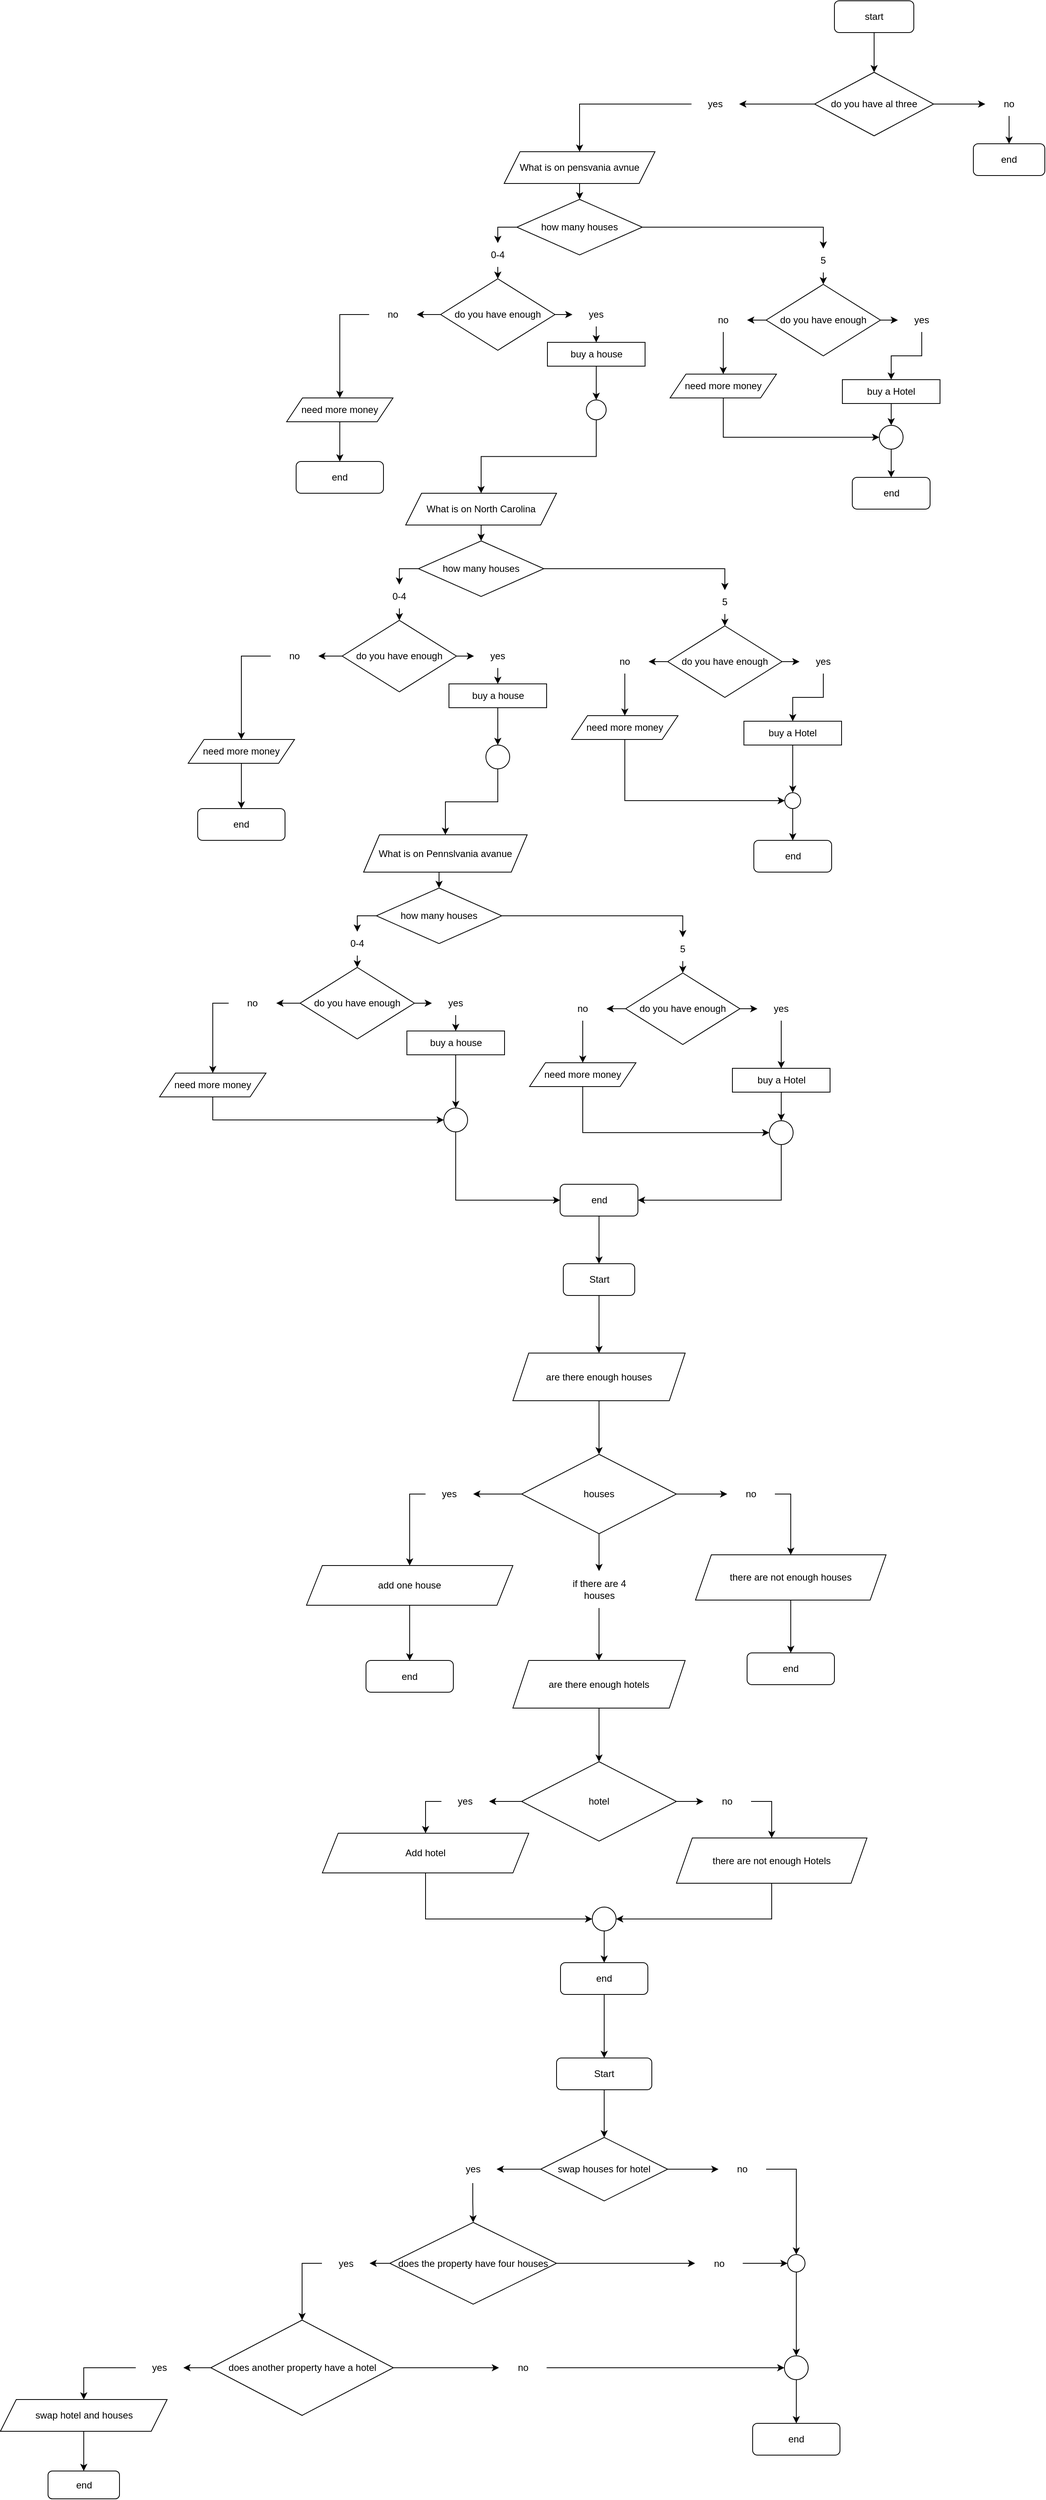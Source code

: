<mxfile version="24.7.17">
  <diagram id="C5RBs43oDa-KdzZeNtuy" name="Page-1">
    <mxGraphModel dx="2341" dy="962" grid="1" gridSize="10" guides="1" tooltips="1" connect="1" arrows="1" fold="1" page="1" pageScale="1" pageWidth="827" pageHeight="1169" math="0" shadow="0">
      <root>
        <mxCell id="WIyWlLk6GJQsqaUBKTNV-0" />
        <mxCell id="WIyWlLk6GJQsqaUBKTNV-1" parent="WIyWlLk6GJQsqaUBKTNV-0" />
        <mxCell id="RNhdISHwnn3UCRdFVX2s-58" style="edgeStyle=orthogonalEdgeStyle;rounded=0;orthogonalLoop=1;jettySize=auto;html=1;exitX=0.5;exitY=1;exitDx=0;exitDy=0;entryX=0.5;entryY=0;entryDx=0;entryDy=0;" parent="WIyWlLk6GJQsqaUBKTNV-1" source="RNhdISHwnn3UCRdFVX2s-36" target="RNhdISHwnn3UCRdFVX2s-54" edge="1">
          <mxGeometry relative="1" as="geometry">
            <mxPoint x="289.0" y="150" as="sourcePoint" />
          </mxGeometry>
        </mxCell>
        <mxCell id="RNhdISHwnn3UCRdFVX2s-36" value="What is on pensvania avnue" style="shape=parallelogram;perimeter=parallelogramPerimeter;whiteSpace=wrap;html=1;fixedSize=1;" parent="WIyWlLk6GJQsqaUBKTNV-1" vertex="1">
          <mxGeometry x="-86" y="210" width="190" height="40" as="geometry" />
        </mxCell>
        <mxCell id="RNhdISHwnn3UCRdFVX2s-62" style="edgeStyle=orthogonalEdgeStyle;rounded=0;orthogonalLoop=1;jettySize=auto;html=1;exitX=0.5;exitY=1;exitDx=0;exitDy=0;entryX=0.5;entryY=0;entryDx=0;entryDy=0;" parent="WIyWlLk6GJQsqaUBKTNV-1" source="RNhdISHwnn3UCRdFVX2s-68" target="RNhdISHwnn3UCRdFVX2s-61" edge="1">
          <mxGeometry relative="1" as="geometry" />
        </mxCell>
        <mxCell id="RNhdISHwnn3UCRdFVX2s-96" style="edgeStyle=orthogonalEdgeStyle;rounded=0;orthogonalLoop=1;jettySize=auto;html=1;exitX=1;exitY=0.5;exitDx=0;exitDy=0;entryX=0.5;entryY=0;entryDx=0;entryDy=0;" parent="WIyWlLk6GJQsqaUBKTNV-1" source="RNhdISHwnn3UCRdFVX2s-54" target="RNhdISHwnn3UCRdFVX2s-87" edge="1">
          <mxGeometry relative="1" as="geometry" />
        </mxCell>
        <mxCell id="RNhdISHwnn3UCRdFVX2s-54" value="how many houses" style="rhombus;whiteSpace=wrap;html=1;" parent="WIyWlLk6GJQsqaUBKTNV-1" vertex="1">
          <mxGeometry x="-70" y="270" width="158" height="70" as="geometry" />
        </mxCell>
        <mxCell id="RNhdISHwnn3UCRdFVX2s-71" style="edgeStyle=orthogonalEdgeStyle;rounded=0;orthogonalLoop=1;jettySize=auto;html=1;exitX=0;exitY=0.5;exitDx=0;exitDy=0;" parent="WIyWlLk6GJQsqaUBKTNV-1" source="RNhdISHwnn3UCRdFVX2s-75" target="RNhdISHwnn3UCRdFVX2s-70" edge="1">
          <mxGeometry relative="1" as="geometry" />
        </mxCell>
        <mxCell id="RNhdISHwnn3UCRdFVX2s-73" style="edgeStyle=orthogonalEdgeStyle;rounded=0;orthogonalLoop=1;jettySize=auto;html=1;exitX=0.5;exitY=1;exitDx=0;exitDy=0;entryX=0.5;entryY=0;entryDx=0;entryDy=0;" parent="WIyWlLk6GJQsqaUBKTNV-1" source="RNhdISHwnn3UCRdFVX2s-77" target="RNhdISHwnn3UCRdFVX2s-72" edge="1">
          <mxGeometry relative="1" as="geometry" />
        </mxCell>
        <mxCell id="RNhdISHwnn3UCRdFVX2s-61" value="do you have enough" style="rhombus;whiteSpace=wrap;html=1;" parent="WIyWlLk6GJQsqaUBKTNV-1" vertex="1">
          <mxGeometry x="-166" y="370" width="144" height="90" as="geometry" />
        </mxCell>
        <mxCell id="RNhdISHwnn3UCRdFVX2s-67" value="" style="edgeStyle=orthogonalEdgeStyle;rounded=0;orthogonalLoop=1;jettySize=auto;html=1;exitX=0;exitY=0.5;exitDx=0;exitDy=0;entryX=0.5;entryY=0;entryDx=0;entryDy=0;" parent="WIyWlLk6GJQsqaUBKTNV-1" source="RNhdISHwnn3UCRdFVX2s-54" target="RNhdISHwnn3UCRdFVX2s-68" edge="1">
          <mxGeometry relative="1" as="geometry">
            <mxPoint x="-34" y="335" as="sourcePoint" />
            <mxPoint x="-100" y="380" as="targetPoint" />
          </mxGeometry>
        </mxCell>
        <mxCell id="RNhdISHwnn3UCRdFVX2s-68" value="0-4" style="text;html=1;align=center;verticalAlign=middle;whiteSpace=wrap;rounded=0;" parent="WIyWlLk6GJQsqaUBKTNV-1" vertex="1">
          <mxGeometry x="-124" y="325" width="60" height="30" as="geometry" />
        </mxCell>
        <mxCell id="YCMqavIROJd8dGY0hccz-27" style="edgeStyle=orthogonalEdgeStyle;rounded=0;orthogonalLoop=1;jettySize=auto;html=1;exitX=0.5;exitY=1;exitDx=0;exitDy=0;" edge="1" parent="WIyWlLk6GJQsqaUBKTNV-1" source="RNhdISHwnn3UCRdFVX2s-70" target="YCMqavIROJd8dGY0hccz-26">
          <mxGeometry relative="1" as="geometry" />
        </mxCell>
        <mxCell id="RNhdISHwnn3UCRdFVX2s-70" value="need more money" style="shape=parallelogram;perimeter=parallelogramPerimeter;whiteSpace=wrap;html=1;fixedSize=1;" parent="WIyWlLk6GJQsqaUBKTNV-1" vertex="1">
          <mxGeometry x="-360" y="520" width="134" height="30" as="geometry" />
        </mxCell>
        <mxCell id="RNhdISHwnn3UCRdFVX2s-79" style="edgeStyle=orthogonalEdgeStyle;rounded=0;orthogonalLoop=1;jettySize=auto;html=1;exitX=0.5;exitY=1;exitDx=0;exitDy=0;entryX=0.5;entryY=0;entryDx=0;entryDy=0;" parent="WIyWlLk6GJQsqaUBKTNV-1" source="RNhdISHwnn3UCRdFVX2s-72" target="ctVy7X9F58YRvx6ZtBul-43" edge="1">
          <mxGeometry relative="1" as="geometry">
            <mxPoint x="30.0" y="520.0" as="targetPoint" />
          </mxGeometry>
        </mxCell>
        <mxCell id="RNhdISHwnn3UCRdFVX2s-72" value="buy a house" style="rounded=0;whiteSpace=wrap;html=1;" parent="WIyWlLk6GJQsqaUBKTNV-1" vertex="1">
          <mxGeometry x="-31.5" y="450" width="123" height="30" as="geometry" />
        </mxCell>
        <mxCell id="RNhdISHwnn3UCRdFVX2s-74" value="" style="edgeStyle=orthogonalEdgeStyle;rounded=0;orthogonalLoop=1;jettySize=auto;html=1;exitX=0;exitY=0.5;exitDx=0;exitDy=0;" parent="WIyWlLk6GJQsqaUBKTNV-1" source="RNhdISHwnn3UCRdFVX2s-61" target="RNhdISHwnn3UCRdFVX2s-75" edge="1">
          <mxGeometry relative="1" as="geometry">
            <mxPoint x="-166" y="415" as="sourcePoint" />
            <mxPoint x="-233" y="450" as="targetPoint" />
          </mxGeometry>
        </mxCell>
        <mxCell id="RNhdISHwnn3UCRdFVX2s-75" value="no" style="text;html=1;align=center;verticalAlign=middle;whiteSpace=wrap;rounded=0;" parent="WIyWlLk6GJQsqaUBKTNV-1" vertex="1">
          <mxGeometry x="-256" y="400" width="60" height="30" as="geometry" />
        </mxCell>
        <mxCell id="RNhdISHwnn3UCRdFVX2s-76" value="" style="edgeStyle=orthogonalEdgeStyle;rounded=0;orthogonalLoop=1;jettySize=auto;html=1;exitX=1;exitY=0.5;exitDx=0;exitDy=0;entryX=0;entryY=0.5;entryDx=0;entryDy=0;" parent="WIyWlLk6GJQsqaUBKTNV-1" source="RNhdISHwnn3UCRdFVX2s-61" target="RNhdISHwnn3UCRdFVX2s-77" edge="1">
          <mxGeometry relative="1" as="geometry">
            <mxPoint x="-22" y="415" as="sourcePoint" />
            <mxPoint x="61" y="445" as="targetPoint" />
          </mxGeometry>
        </mxCell>
        <mxCell id="RNhdISHwnn3UCRdFVX2s-77" value="yes" style="text;html=1;align=center;verticalAlign=middle;whiteSpace=wrap;rounded=0;" parent="WIyWlLk6GJQsqaUBKTNV-1" vertex="1">
          <mxGeometry y="400" width="60" height="30" as="geometry" />
        </mxCell>
        <mxCell id="RNhdISHwnn3UCRdFVX2s-154" style="edgeStyle=orthogonalEdgeStyle;rounded=0;orthogonalLoop=1;jettySize=auto;html=1;exitX=0.5;exitY=1;exitDx=0;exitDy=0;entryX=0.5;entryY=0;entryDx=0;entryDy=0;" parent="WIyWlLk6GJQsqaUBKTNV-1" source="ctVy7X9F58YRvx6ZtBul-43" target="RNhdISHwnn3UCRdFVX2s-124" edge="1">
          <mxGeometry relative="1" as="geometry">
            <mxPoint x="30.0" y="560.0" as="sourcePoint" />
          </mxGeometry>
        </mxCell>
        <mxCell id="RNhdISHwnn3UCRdFVX2s-83" style="edgeStyle=orthogonalEdgeStyle;rounded=0;orthogonalLoop=1;jettySize=auto;html=1;exitX=0.5;exitY=1;exitDx=0;exitDy=0;entryX=0.5;entryY=0;entryDx=0;entryDy=0;" parent="WIyWlLk6GJQsqaUBKTNV-1" source="RNhdISHwnn3UCRdFVX2s-87" target="RNhdISHwnn3UCRdFVX2s-86" edge="1">
          <mxGeometry relative="1" as="geometry" />
        </mxCell>
        <mxCell id="RNhdISHwnn3UCRdFVX2s-85" style="edgeStyle=orthogonalEdgeStyle;rounded=0;orthogonalLoop=1;jettySize=auto;html=1;exitX=0.5;exitY=1;exitDx=0;exitDy=0;entryX=0.5;entryY=0;entryDx=0;entryDy=0;" parent="WIyWlLk6GJQsqaUBKTNV-1" source="RNhdISHwnn3UCRdFVX2s-94" target="RNhdISHwnn3UCRdFVX2s-90" edge="1">
          <mxGeometry relative="1" as="geometry" />
        </mxCell>
        <mxCell id="RNhdISHwnn3UCRdFVX2s-86" value="do you have enough" style="rhombus;whiteSpace=wrap;html=1;" parent="WIyWlLk6GJQsqaUBKTNV-1" vertex="1">
          <mxGeometry x="244" y="377" width="144" height="90" as="geometry" />
        </mxCell>
        <mxCell id="RNhdISHwnn3UCRdFVX2s-87" value="5" style="text;html=1;align=center;verticalAlign=middle;whiteSpace=wrap;rounded=0;" parent="WIyWlLk6GJQsqaUBKTNV-1" vertex="1">
          <mxGeometry x="286" y="332" width="60" height="30" as="geometry" />
        </mxCell>
        <mxCell id="YCMqavIROJd8dGY0hccz-25" style="edgeStyle=orthogonalEdgeStyle;rounded=0;orthogonalLoop=1;jettySize=auto;html=1;exitX=0.5;exitY=1;exitDx=0;exitDy=0;entryX=0;entryY=0.5;entryDx=0;entryDy=0;" edge="1" parent="WIyWlLk6GJQsqaUBKTNV-1" source="RNhdISHwnn3UCRdFVX2s-88" target="YCMqavIROJd8dGY0hccz-23">
          <mxGeometry relative="1" as="geometry" />
        </mxCell>
        <mxCell id="RNhdISHwnn3UCRdFVX2s-88" value="need more money" style="shape=parallelogram;perimeter=parallelogramPerimeter;whiteSpace=wrap;html=1;fixedSize=1;" parent="WIyWlLk6GJQsqaUBKTNV-1" vertex="1">
          <mxGeometry x="123" y="490" width="134" height="30" as="geometry" />
        </mxCell>
        <mxCell id="RNhdISHwnn3UCRdFVX2s-89" style="edgeStyle=orthogonalEdgeStyle;rounded=0;orthogonalLoop=1;jettySize=auto;html=1;exitX=0.5;exitY=1;exitDx=0;exitDy=0;" parent="WIyWlLk6GJQsqaUBKTNV-1" source="YCMqavIROJd8dGY0hccz-23" target="RNhdISHwnn3UCRdFVX2s-95" edge="1">
          <mxGeometry relative="1" as="geometry" />
        </mxCell>
        <mxCell id="RNhdISHwnn3UCRdFVX2s-90" value="buy a Hotel" style="rounded=0;whiteSpace=wrap;html=1;" parent="WIyWlLk6GJQsqaUBKTNV-1" vertex="1">
          <mxGeometry x="340" y="497" width="123" height="30" as="geometry" />
        </mxCell>
        <mxCell id="RNhdISHwnn3UCRdFVX2s-91" value="" style="edgeStyle=orthogonalEdgeStyle;rounded=0;orthogonalLoop=1;jettySize=auto;html=1;exitX=0;exitY=0.5;exitDx=0;exitDy=0;" parent="WIyWlLk6GJQsqaUBKTNV-1" source="RNhdISHwnn3UCRdFVX2s-86" target="RNhdISHwnn3UCRdFVX2s-92" edge="1">
          <mxGeometry relative="1" as="geometry">
            <mxPoint x="244" y="422" as="sourcePoint" />
            <mxPoint x="177" y="457" as="targetPoint" />
          </mxGeometry>
        </mxCell>
        <mxCell id="RNhdISHwnn3UCRdFVX2s-108" style="edgeStyle=orthogonalEdgeStyle;rounded=0;orthogonalLoop=1;jettySize=auto;html=1;exitX=0.5;exitY=1;exitDx=0;exitDy=0;entryX=0.5;entryY=0;entryDx=0;entryDy=0;" parent="WIyWlLk6GJQsqaUBKTNV-1" source="RNhdISHwnn3UCRdFVX2s-92" target="RNhdISHwnn3UCRdFVX2s-88" edge="1">
          <mxGeometry relative="1" as="geometry" />
        </mxCell>
        <mxCell id="RNhdISHwnn3UCRdFVX2s-92" value="no" style="text;html=1;align=center;verticalAlign=middle;whiteSpace=wrap;rounded=0;" parent="WIyWlLk6GJQsqaUBKTNV-1" vertex="1">
          <mxGeometry x="160" y="407" width="60" height="30" as="geometry" />
        </mxCell>
        <mxCell id="RNhdISHwnn3UCRdFVX2s-93" value="" style="edgeStyle=orthogonalEdgeStyle;rounded=0;orthogonalLoop=1;jettySize=auto;html=1;exitX=1;exitY=0.5;exitDx=0;exitDy=0;entryX=0;entryY=0.5;entryDx=0;entryDy=0;" parent="WIyWlLk6GJQsqaUBKTNV-1" source="RNhdISHwnn3UCRdFVX2s-86" target="RNhdISHwnn3UCRdFVX2s-94" edge="1">
          <mxGeometry relative="1" as="geometry">
            <mxPoint x="388" y="422" as="sourcePoint" />
            <mxPoint x="471" y="452" as="targetPoint" />
          </mxGeometry>
        </mxCell>
        <mxCell id="RNhdISHwnn3UCRdFVX2s-94" value="yes" style="text;html=1;align=center;verticalAlign=middle;whiteSpace=wrap;rounded=0;" parent="WIyWlLk6GJQsqaUBKTNV-1" vertex="1">
          <mxGeometry x="410" y="407" width="60" height="30" as="geometry" />
        </mxCell>
        <mxCell id="RNhdISHwnn3UCRdFVX2s-95" value="end" style="rounded=1;whiteSpace=wrap;html=1;" parent="WIyWlLk6GJQsqaUBKTNV-1" vertex="1">
          <mxGeometry x="352.5" y="620" width="98" height="40" as="geometry" />
        </mxCell>
        <mxCell id="RNhdISHwnn3UCRdFVX2s-104" style="edgeStyle=orthogonalEdgeStyle;rounded=0;orthogonalLoop=1;jettySize=auto;html=1;exitX=0.5;exitY=1;exitDx=0;exitDy=0;entryX=0.5;entryY=0;entryDx=0;entryDy=0;" parent="WIyWlLk6GJQsqaUBKTNV-1" source="RNhdISHwnn3UCRdFVX2s-97" target="RNhdISHwnn3UCRdFVX2s-98" edge="1">
          <mxGeometry relative="1" as="geometry" />
        </mxCell>
        <mxCell id="RNhdISHwnn3UCRdFVX2s-97" value="start" style="rounded=1;whiteSpace=wrap;html=1;" parent="WIyWlLk6GJQsqaUBKTNV-1" vertex="1">
          <mxGeometry x="330" y="20" width="100" height="40" as="geometry" />
        </mxCell>
        <mxCell id="RNhdISHwnn3UCRdFVX2s-100" style="edgeStyle=orthogonalEdgeStyle;rounded=0;orthogonalLoop=1;jettySize=auto;html=1;exitX=0.5;exitY=1;exitDx=0;exitDy=0;entryX=0.5;entryY=0;entryDx=0;entryDy=0;" parent="WIyWlLk6GJQsqaUBKTNV-1" source="RNhdISHwnn3UCRdFVX2s-101" target="RNhdISHwnn3UCRdFVX2s-99" edge="1">
          <mxGeometry relative="1" as="geometry" />
        </mxCell>
        <mxCell id="RNhdISHwnn3UCRdFVX2s-105" style="edgeStyle=orthogonalEdgeStyle;rounded=0;orthogonalLoop=1;jettySize=auto;html=1;exitX=0;exitY=0.5;exitDx=0;exitDy=0;entryX=0.5;entryY=0;entryDx=0;entryDy=0;" parent="WIyWlLk6GJQsqaUBKTNV-1" source="RNhdISHwnn3UCRdFVX2s-107" target="RNhdISHwnn3UCRdFVX2s-36" edge="1">
          <mxGeometry relative="1" as="geometry" />
        </mxCell>
        <mxCell id="RNhdISHwnn3UCRdFVX2s-98" value="do you have al three" style="rhombus;whiteSpace=wrap;html=1;" parent="WIyWlLk6GJQsqaUBKTNV-1" vertex="1">
          <mxGeometry x="305" y="110" width="150" height="80" as="geometry" />
        </mxCell>
        <mxCell id="RNhdISHwnn3UCRdFVX2s-99" value="end" style="rounded=1;whiteSpace=wrap;html=1;" parent="WIyWlLk6GJQsqaUBKTNV-1" vertex="1">
          <mxGeometry x="505" y="200" width="90" height="40" as="geometry" />
        </mxCell>
        <mxCell id="RNhdISHwnn3UCRdFVX2s-102" value="" style="edgeStyle=orthogonalEdgeStyle;rounded=0;orthogonalLoop=1;jettySize=auto;html=1;exitX=1;exitY=0.5;exitDx=0;exitDy=0;entryX=0;entryY=0.5;entryDx=0;entryDy=0;" parent="WIyWlLk6GJQsqaUBKTNV-1" source="RNhdISHwnn3UCRdFVX2s-98" target="RNhdISHwnn3UCRdFVX2s-101" edge="1">
          <mxGeometry relative="1" as="geometry">
            <mxPoint x="490" y="160" as="sourcePoint" />
            <mxPoint x="565" y="200" as="targetPoint" />
          </mxGeometry>
        </mxCell>
        <mxCell id="RNhdISHwnn3UCRdFVX2s-101" value="no" style="text;html=1;align=center;verticalAlign=middle;whiteSpace=wrap;rounded=0;" parent="WIyWlLk6GJQsqaUBKTNV-1" vertex="1">
          <mxGeometry x="520" y="135" width="60" height="30" as="geometry" />
        </mxCell>
        <mxCell id="RNhdISHwnn3UCRdFVX2s-106" value="" style="edgeStyle=orthogonalEdgeStyle;rounded=0;orthogonalLoop=1;jettySize=auto;html=1;exitX=0;exitY=0.5;exitDx=0;exitDy=0;entryX=1;entryY=0.5;entryDx=0;entryDy=0;" parent="WIyWlLk6GJQsqaUBKTNV-1" source="RNhdISHwnn3UCRdFVX2s-98" target="RNhdISHwnn3UCRdFVX2s-107" edge="1">
          <mxGeometry relative="1" as="geometry">
            <mxPoint x="305" y="150" as="sourcePoint" />
            <mxPoint x="9" y="210" as="targetPoint" />
          </mxGeometry>
        </mxCell>
        <mxCell id="RNhdISHwnn3UCRdFVX2s-107" value="yes" style="text;html=1;align=center;verticalAlign=middle;whiteSpace=wrap;rounded=0;" parent="WIyWlLk6GJQsqaUBKTNV-1" vertex="1">
          <mxGeometry x="150" y="135" width="60" height="30" as="geometry" />
        </mxCell>
        <mxCell id="RNhdISHwnn3UCRdFVX2s-123" style="edgeStyle=orthogonalEdgeStyle;rounded=0;orthogonalLoop=1;jettySize=auto;html=1;exitX=0.5;exitY=1;exitDx=0;exitDy=0;entryX=0.5;entryY=0;entryDx=0;entryDy=0;" parent="WIyWlLk6GJQsqaUBKTNV-1" source="RNhdISHwnn3UCRdFVX2s-124" target="RNhdISHwnn3UCRdFVX2s-127" edge="1">
          <mxGeometry relative="1" as="geometry">
            <mxPoint x="165.0" y="580" as="sourcePoint" />
          </mxGeometry>
        </mxCell>
        <mxCell id="RNhdISHwnn3UCRdFVX2s-124" value="What is on North Carolina" style="shape=parallelogram;perimeter=parallelogramPerimeter;whiteSpace=wrap;html=1;fixedSize=1;" parent="WIyWlLk6GJQsqaUBKTNV-1" vertex="1">
          <mxGeometry x="-210" y="640" width="190" height="40" as="geometry" />
        </mxCell>
        <mxCell id="RNhdISHwnn3UCRdFVX2s-125" style="edgeStyle=orthogonalEdgeStyle;rounded=0;orthogonalLoop=1;jettySize=auto;html=1;exitX=0.5;exitY=1;exitDx=0;exitDy=0;entryX=0.5;entryY=0;entryDx=0;entryDy=0;" parent="WIyWlLk6GJQsqaUBKTNV-1" source="RNhdISHwnn3UCRdFVX2s-132" target="RNhdISHwnn3UCRdFVX2s-130" edge="1">
          <mxGeometry relative="1" as="geometry" />
        </mxCell>
        <mxCell id="RNhdISHwnn3UCRdFVX2s-126" style="edgeStyle=orthogonalEdgeStyle;rounded=0;orthogonalLoop=1;jettySize=auto;html=1;exitX=1;exitY=0.5;exitDx=0;exitDy=0;entryX=0.5;entryY=0;entryDx=0;entryDy=0;" parent="WIyWlLk6GJQsqaUBKTNV-1" source="RNhdISHwnn3UCRdFVX2s-127" target="RNhdISHwnn3UCRdFVX2s-144" edge="1">
          <mxGeometry relative="1" as="geometry" />
        </mxCell>
        <mxCell id="RNhdISHwnn3UCRdFVX2s-127" value="how many houses" style="rhombus;whiteSpace=wrap;html=1;" parent="WIyWlLk6GJQsqaUBKTNV-1" vertex="1">
          <mxGeometry x="-194" y="700" width="158" height="70" as="geometry" />
        </mxCell>
        <mxCell id="RNhdISHwnn3UCRdFVX2s-128" style="edgeStyle=orthogonalEdgeStyle;rounded=0;orthogonalLoop=1;jettySize=auto;html=1;exitX=0;exitY=0.5;exitDx=0;exitDy=0;" parent="WIyWlLk6GJQsqaUBKTNV-1" source="RNhdISHwnn3UCRdFVX2s-137" target="RNhdISHwnn3UCRdFVX2s-133" edge="1">
          <mxGeometry relative="1" as="geometry" />
        </mxCell>
        <mxCell id="RNhdISHwnn3UCRdFVX2s-129" style="edgeStyle=orthogonalEdgeStyle;rounded=0;orthogonalLoop=1;jettySize=auto;html=1;exitX=0.5;exitY=1;exitDx=0;exitDy=0;entryX=0.5;entryY=0;entryDx=0;entryDy=0;" parent="WIyWlLk6GJQsqaUBKTNV-1" source="RNhdISHwnn3UCRdFVX2s-139" target="RNhdISHwnn3UCRdFVX2s-135" edge="1">
          <mxGeometry relative="1" as="geometry" />
        </mxCell>
        <mxCell id="RNhdISHwnn3UCRdFVX2s-130" value="do you have enough" style="rhombus;whiteSpace=wrap;html=1;" parent="WIyWlLk6GJQsqaUBKTNV-1" vertex="1">
          <mxGeometry x="-290" y="800" width="144" height="90" as="geometry" />
        </mxCell>
        <mxCell id="RNhdISHwnn3UCRdFVX2s-131" value="" style="edgeStyle=orthogonalEdgeStyle;rounded=0;orthogonalLoop=1;jettySize=auto;html=1;exitX=0;exitY=0.5;exitDx=0;exitDy=0;entryX=0.5;entryY=0;entryDx=0;entryDy=0;" parent="WIyWlLk6GJQsqaUBKTNV-1" source="RNhdISHwnn3UCRdFVX2s-127" target="RNhdISHwnn3UCRdFVX2s-132" edge="1">
          <mxGeometry relative="1" as="geometry">
            <mxPoint x="-158" y="765" as="sourcePoint" />
            <mxPoint x="-224" y="810" as="targetPoint" />
          </mxGeometry>
        </mxCell>
        <mxCell id="RNhdISHwnn3UCRdFVX2s-132" value="0-4" style="text;html=1;align=center;verticalAlign=middle;whiteSpace=wrap;rounded=0;" parent="WIyWlLk6GJQsqaUBKTNV-1" vertex="1">
          <mxGeometry x="-248" y="755" width="60" height="30" as="geometry" />
        </mxCell>
        <mxCell id="YCMqavIROJd8dGY0hccz-22" style="edgeStyle=orthogonalEdgeStyle;rounded=0;orthogonalLoop=1;jettySize=auto;html=1;exitX=0.5;exitY=1;exitDx=0;exitDy=0;entryX=0.5;entryY=0;entryDx=0;entryDy=0;" edge="1" parent="WIyWlLk6GJQsqaUBKTNV-1" source="RNhdISHwnn3UCRdFVX2s-133" target="YCMqavIROJd8dGY0hccz-21">
          <mxGeometry relative="1" as="geometry" />
        </mxCell>
        <mxCell id="RNhdISHwnn3UCRdFVX2s-133" value="need more money" style="shape=parallelogram;perimeter=parallelogramPerimeter;whiteSpace=wrap;html=1;fixedSize=1;" parent="WIyWlLk6GJQsqaUBKTNV-1" vertex="1">
          <mxGeometry x="-484" y="950" width="134" height="30" as="geometry" />
        </mxCell>
        <mxCell id="RNhdISHwnn3UCRdFVX2s-134" style="edgeStyle=orthogonalEdgeStyle;rounded=0;orthogonalLoop=1;jettySize=auto;html=1;exitX=0.5;exitY=1;exitDx=0;exitDy=0;entryX=0.5;entryY=0;entryDx=0;entryDy=0;" parent="WIyWlLk6GJQsqaUBKTNV-1" source="RNhdISHwnn3UCRdFVX2s-135" target="ctVy7X9F58YRvx6ZtBul-42" edge="1">
          <mxGeometry relative="1" as="geometry">
            <mxPoint x="-94" y="950" as="targetPoint" />
          </mxGeometry>
        </mxCell>
        <mxCell id="RNhdISHwnn3UCRdFVX2s-135" value="buy a house" style="rounded=0;whiteSpace=wrap;html=1;" parent="WIyWlLk6GJQsqaUBKTNV-1" vertex="1">
          <mxGeometry x="-155.5" y="880" width="123" height="30" as="geometry" />
        </mxCell>
        <mxCell id="RNhdISHwnn3UCRdFVX2s-136" value="" style="edgeStyle=orthogonalEdgeStyle;rounded=0;orthogonalLoop=1;jettySize=auto;html=1;exitX=0;exitY=0.5;exitDx=0;exitDy=0;" parent="WIyWlLk6GJQsqaUBKTNV-1" source="RNhdISHwnn3UCRdFVX2s-130" target="RNhdISHwnn3UCRdFVX2s-137" edge="1">
          <mxGeometry relative="1" as="geometry">
            <mxPoint x="-290" y="845" as="sourcePoint" />
            <mxPoint x="-357" y="880" as="targetPoint" />
          </mxGeometry>
        </mxCell>
        <mxCell id="RNhdISHwnn3UCRdFVX2s-137" value="no" style="text;html=1;align=center;verticalAlign=middle;whiteSpace=wrap;rounded=0;" parent="WIyWlLk6GJQsqaUBKTNV-1" vertex="1">
          <mxGeometry x="-380" y="830" width="60" height="30" as="geometry" />
        </mxCell>
        <mxCell id="RNhdISHwnn3UCRdFVX2s-138" value="" style="edgeStyle=orthogonalEdgeStyle;rounded=0;orthogonalLoop=1;jettySize=auto;html=1;exitX=1;exitY=0.5;exitDx=0;exitDy=0;entryX=0;entryY=0.5;entryDx=0;entryDy=0;" parent="WIyWlLk6GJQsqaUBKTNV-1" source="RNhdISHwnn3UCRdFVX2s-130" target="RNhdISHwnn3UCRdFVX2s-139" edge="1">
          <mxGeometry relative="1" as="geometry">
            <mxPoint x="-146" y="845" as="sourcePoint" />
            <mxPoint x="-63" y="875" as="targetPoint" />
          </mxGeometry>
        </mxCell>
        <mxCell id="RNhdISHwnn3UCRdFVX2s-139" value="yes" style="text;html=1;align=center;verticalAlign=middle;whiteSpace=wrap;rounded=0;" parent="WIyWlLk6GJQsqaUBKTNV-1" vertex="1">
          <mxGeometry x="-124" y="830" width="60" height="30" as="geometry" />
        </mxCell>
        <mxCell id="RNhdISHwnn3UCRdFVX2s-187" style="edgeStyle=orthogonalEdgeStyle;rounded=0;orthogonalLoop=1;jettySize=auto;html=1;exitX=0.5;exitY=1;exitDx=0;exitDy=0;entryX=0.5;entryY=0;entryDx=0;entryDy=0;" parent="WIyWlLk6GJQsqaUBKTNV-1" source="ctVy7X9F58YRvx6ZtBul-42" target="RNhdISHwnn3UCRdFVX2s-156" edge="1">
          <mxGeometry relative="1" as="geometry">
            <mxPoint x="-94" y="990" as="sourcePoint" />
          </mxGeometry>
        </mxCell>
        <mxCell id="RNhdISHwnn3UCRdFVX2s-141" style="edgeStyle=orthogonalEdgeStyle;rounded=0;orthogonalLoop=1;jettySize=auto;html=1;exitX=0.5;exitY=1;exitDx=0;exitDy=0;entryX=0.5;entryY=0;entryDx=0;entryDy=0;" parent="WIyWlLk6GJQsqaUBKTNV-1" source="RNhdISHwnn3UCRdFVX2s-144" target="RNhdISHwnn3UCRdFVX2s-143" edge="1">
          <mxGeometry relative="1" as="geometry" />
        </mxCell>
        <mxCell id="RNhdISHwnn3UCRdFVX2s-142" style="edgeStyle=orthogonalEdgeStyle;rounded=0;orthogonalLoop=1;jettySize=auto;html=1;exitX=0.5;exitY=1;exitDx=0;exitDy=0;entryX=0.5;entryY=0;entryDx=0;entryDy=0;" parent="WIyWlLk6GJQsqaUBKTNV-1" source="RNhdISHwnn3UCRdFVX2s-152" target="RNhdISHwnn3UCRdFVX2s-147" edge="1">
          <mxGeometry relative="1" as="geometry" />
        </mxCell>
        <mxCell id="RNhdISHwnn3UCRdFVX2s-143" value="do you have enough" style="rhombus;whiteSpace=wrap;html=1;" parent="WIyWlLk6GJQsqaUBKTNV-1" vertex="1">
          <mxGeometry x="120" y="807" width="144" height="90" as="geometry" />
        </mxCell>
        <mxCell id="RNhdISHwnn3UCRdFVX2s-144" value="5" style="text;html=1;align=center;verticalAlign=middle;whiteSpace=wrap;rounded=0;" parent="WIyWlLk6GJQsqaUBKTNV-1" vertex="1">
          <mxGeometry x="162" y="762" width="60" height="30" as="geometry" />
        </mxCell>
        <mxCell id="YCMqavIROJd8dGY0hccz-20" style="edgeStyle=orthogonalEdgeStyle;rounded=0;orthogonalLoop=1;jettySize=auto;html=1;exitX=0.5;exitY=1;exitDx=0;exitDy=0;entryX=0;entryY=0.5;entryDx=0;entryDy=0;" edge="1" parent="WIyWlLk6GJQsqaUBKTNV-1" source="RNhdISHwnn3UCRdFVX2s-145" target="YCMqavIROJd8dGY0hccz-18">
          <mxGeometry relative="1" as="geometry" />
        </mxCell>
        <mxCell id="RNhdISHwnn3UCRdFVX2s-145" value="need more money" style="shape=parallelogram;perimeter=parallelogramPerimeter;whiteSpace=wrap;html=1;fixedSize=1;" parent="WIyWlLk6GJQsqaUBKTNV-1" vertex="1">
          <mxGeometry x="-1" y="920" width="134" height="30" as="geometry" />
        </mxCell>
        <mxCell id="RNhdISHwnn3UCRdFVX2s-146" style="edgeStyle=orthogonalEdgeStyle;rounded=0;orthogonalLoop=1;jettySize=auto;html=1;exitX=0.5;exitY=1;exitDx=0;exitDy=0;" parent="WIyWlLk6GJQsqaUBKTNV-1" source="YCMqavIROJd8dGY0hccz-18" target="RNhdISHwnn3UCRdFVX2s-153" edge="1">
          <mxGeometry relative="1" as="geometry" />
        </mxCell>
        <mxCell id="RNhdISHwnn3UCRdFVX2s-147" value="buy a Hotel" style="rounded=0;whiteSpace=wrap;html=1;" parent="WIyWlLk6GJQsqaUBKTNV-1" vertex="1">
          <mxGeometry x="216" y="927" width="123" height="30" as="geometry" />
        </mxCell>
        <mxCell id="RNhdISHwnn3UCRdFVX2s-148" value="" style="edgeStyle=orthogonalEdgeStyle;rounded=0;orthogonalLoop=1;jettySize=auto;html=1;exitX=0;exitY=0.5;exitDx=0;exitDy=0;" parent="WIyWlLk6GJQsqaUBKTNV-1" source="RNhdISHwnn3UCRdFVX2s-143" target="RNhdISHwnn3UCRdFVX2s-150" edge="1">
          <mxGeometry relative="1" as="geometry">
            <mxPoint x="120" y="852" as="sourcePoint" />
            <mxPoint x="53" y="887" as="targetPoint" />
          </mxGeometry>
        </mxCell>
        <mxCell id="RNhdISHwnn3UCRdFVX2s-149" style="edgeStyle=orthogonalEdgeStyle;rounded=0;orthogonalLoop=1;jettySize=auto;html=1;exitX=0.5;exitY=1;exitDx=0;exitDy=0;entryX=0.5;entryY=0;entryDx=0;entryDy=0;" parent="WIyWlLk6GJQsqaUBKTNV-1" source="RNhdISHwnn3UCRdFVX2s-150" target="RNhdISHwnn3UCRdFVX2s-145" edge="1">
          <mxGeometry relative="1" as="geometry" />
        </mxCell>
        <mxCell id="RNhdISHwnn3UCRdFVX2s-150" value="no" style="text;html=1;align=center;verticalAlign=middle;whiteSpace=wrap;rounded=0;" parent="WIyWlLk6GJQsqaUBKTNV-1" vertex="1">
          <mxGeometry x="36" y="837" width="60" height="30" as="geometry" />
        </mxCell>
        <mxCell id="RNhdISHwnn3UCRdFVX2s-151" value="" style="edgeStyle=orthogonalEdgeStyle;rounded=0;orthogonalLoop=1;jettySize=auto;html=1;exitX=1;exitY=0.5;exitDx=0;exitDy=0;entryX=0;entryY=0.5;entryDx=0;entryDy=0;" parent="WIyWlLk6GJQsqaUBKTNV-1" source="RNhdISHwnn3UCRdFVX2s-143" target="RNhdISHwnn3UCRdFVX2s-152" edge="1">
          <mxGeometry relative="1" as="geometry">
            <mxPoint x="264" y="852" as="sourcePoint" />
            <mxPoint x="347" y="882" as="targetPoint" />
          </mxGeometry>
        </mxCell>
        <mxCell id="RNhdISHwnn3UCRdFVX2s-152" value="yes" style="text;html=1;align=center;verticalAlign=middle;whiteSpace=wrap;rounded=0;" parent="WIyWlLk6GJQsqaUBKTNV-1" vertex="1">
          <mxGeometry x="286" y="837" width="60" height="30" as="geometry" />
        </mxCell>
        <mxCell id="RNhdISHwnn3UCRdFVX2s-153" value="end" style="rounded=1;whiteSpace=wrap;html=1;" parent="WIyWlLk6GJQsqaUBKTNV-1" vertex="1">
          <mxGeometry x="228.5" y="1077" width="98" height="40" as="geometry" />
        </mxCell>
        <mxCell id="RNhdISHwnn3UCRdFVX2s-155" style="edgeStyle=orthogonalEdgeStyle;rounded=0;orthogonalLoop=1;jettySize=auto;html=1;exitX=0.5;exitY=1;exitDx=0;exitDy=0;entryX=0.5;entryY=0;entryDx=0;entryDy=0;" parent="WIyWlLk6GJQsqaUBKTNV-1" source="RNhdISHwnn3UCRdFVX2s-156" target="RNhdISHwnn3UCRdFVX2s-159" edge="1">
          <mxGeometry relative="1" as="geometry">
            <mxPoint x="112.0" y="1017" as="sourcePoint" />
          </mxGeometry>
        </mxCell>
        <mxCell id="RNhdISHwnn3UCRdFVX2s-156" value="What is on Pennslvania avanue" style="shape=parallelogram;perimeter=parallelogramPerimeter;whiteSpace=wrap;html=1;fixedSize=1;" parent="WIyWlLk6GJQsqaUBKTNV-1" vertex="1">
          <mxGeometry x="-263" y="1070" width="206" height="47" as="geometry" />
        </mxCell>
        <mxCell id="RNhdISHwnn3UCRdFVX2s-157" style="edgeStyle=orthogonalEdgeStyle;rounded=0;orthogonalLoop=1;jettySize=auto;html=1;exitX=0.5;exitY=1;exitDx=0;exitDy=0;entryX=0.5;entryY=0;entryDx=0;entryDy=0;" parent="WIyWlLk6GJQsqaUBKTNV-1" source="RNhdISHwnn3UCRdFVX2s-164" target="RNhdISHwnn3UCRdFVX2s-162" edge="1">
          <mxGeometry relative="1" as="geometry" />
        </mxCell>
        <mxCell id="RNhdISHwnn3UCRdFVX2s-158" style="edgeStyle=orthogonalEdgeStyle;rounded=0;orthogonalLoop=1;jettySize=auto;html=1;exitX=1;exitY=0.5;exitDx=0;exitDy=0;entryX=0.5;entryY=0;entryDx=0;entryDy=0;" parent="WIyWlLk6GJQsqaUBKTNV-1" source="RNhdISHwnn3UCRdFVX2s-159" target="RNhdISHwnn3UCRdFVX2s-176" edge="1">
          <mxGeometry relative="1" as="geometry" />
        </mxCell>
        <mxCell id="RNhdISHwnn3UCRdFVX2s-159" value="how many houses" style="rhombus;whiteSpace=wrap;html=1;" parent="WIyWlLk6GJQsqaUBKTNV-1" vertex="1">
          <mxGeometry x="-247" y="1137" width="158" height="70" as="geometry" />
        </mxCell>
        <mxCell id="RNhdISHwnn3UCRdFVX2s-160" style="edgeStyle=orthogonalEdgeStyle;rounded=0;orthogonalLoop=1;jettySize=auto;html=1;exitX=0;exitY=0.5;exitDx=0;exitDy=0;entryX=0.5;entryY=0;entryDx=0;entryDy=0;" parent="WIyWlLk6GJQsqaUBKTNV-1" source="RNhdISHwnn3UCRdFVX2s-169" target="RNhdISHwnn3UCRdFVX2s-165" edge="1">
          <mxGeometry relative="1" as="geometry">
            <mxPoint x="-470" y="1387" as="targetPoint" />
          </mxGeometry>
        </mxCell>
        <mxCell id="RNhdISHwnn3UCRdFVX2s-161" style="edgeStyle=orthogonalEdgeStyle;rounded=0;orthogonalLoop=1;jettySize=auto;html=1;exitX=0.5;exitY=1;exitDx=0;exitDy=0;entryX=0.5;entryY=0;entryDx=0;entryDy=0;" parent="WIyWlLk6GJQsqaUBKTNV-1" source="RNhdISHwnn3UCRdFVX2s-171" target="RNhdISHwnn3UCRdFVX2s-167" edge="1">
          <mxGeometry relative="1" as="geometry" />
        </mxCell>
        <mxCell id="RNhdISHwnn3UCRdFVX2s-162" value="do you have enough" style="rhombus;whiteSpace=wrap;html=1;" parent="WIyWlLk6GJQsqaUBKTNV-1" vertex="1">
          <mxGeometry x="-343" y="1237" width="144" height="90" as="geometry" />
        </mxCell>
        <mxCell id="RNhdISHwnn3UCRdFVX2s-163" value="" style="edgeStyle=orthogonalEdgeStyle;rounded=0;orthogonalLoop=1;jettySize=auto;html=1;exitX=0;exitY=0.5;exitDx=0;exitDy=0;entryX=0.5;entryY=0;entryDx=0;entryDy=0;" parent="WIyWlLk6GJQsqaUBKTNV-1" source="RNhdISHwnn3UCRdFVX2s-159" target="RNhdISHwnn3UCRdFVX2s-164" edge="1">
          <mxGeometry relative="1" as="geometry">
            <mxPoint x="-211" y="1202" as="sourcePoint" />
            <mxPoint x="-277" y="1247" as="targetPoint" />
          </mxGeometry>
        </mxCell>
        <mxCell id="RNhdISHwnn3UCRdFVX2s-164" value="0-4" style="text;html=1;align=center;verticalAlign=middle;whiteSpace=wrap;rounded=0;" parent="WIyWlLk6GJQsqaUBKTNV-1" vertex="1">
          <mxGeometry x="-301" y="1192" width="60" height="30" as="geometry" />
        </mxCell>
        <mxCell id="YCMqavIROJd8dGY0hccz-14" style="edgeStyle=orthogonalEdgeStyle;rounded=0;orthogonalLoop=1;jettySize=auto;html=1;exitX=0.5;exitY=1;exitDx=0;exitDy=0;entryX=0;entryY=0.5;entryDx=0;entryDy=0;" edge="1" parent="WIyWlLk6GJQsqaUBKTNV-1" source="RNhdISHwnn3UCRdFVX2s-165" target="YCMqavIROJd8dGY0hccz-12">
          <mxGeometry relative="1" as="geometry" />
        </mxCell>
        <mxCell id="RNhdISHwnn3UCRdFVX2s-165" value="need more money" style="shape=parallelogram;perimeter=parallelogramPerimeter;whiteSpace=wrap;html=1;fixedSize=1;" parent="WIyWlLk6GJQsqaUBKTNV-1" vertex="1">
          <mxGeometry x="-520" y="1370" width="134" height="30" as="geometry" />
        </mxCell>
        <mxCell id="RNhdISHwnn3UCRdFVX2s-166" style="edgeStyle=orthogonalEdgeStyle;rounded=0;orthogonalLoop=1;jettySize=auto;html=1;exitX=0.5;exitY=1;exitDx=0;exitDy=0;entryX=0;entryY=0.5;entryDx=0;entryDy=0;" parent="WIyWlLk6GJQsqaUBKTNV-1" source="YCMqavIROJd8dGY0hccz-12" target="RNhdISHwnn3UCRdFVX2s-172" edge="1">
          <mxGeometry relative="1" as="geometry" />
        </mxCell>
        <mxCell id="RNhdISHwnn3UCRdFVX2s-167" value="buy a house" style="rounded=0;whiteSpace=wrap;html=1;" parent="WIyWlLk6GJQsqaUBKTNV-1" vertex="1">
          <mxGeometry x="-208.5" y="1317" width="123" height="30" as="geometry" />
        </mxCell>
        <mxCell id="RNhdISHwnn3UCRdFVX2s-168" value="" style="edgeStyle=orthogonalEdgeStyle;rounded=0;orthogonalLoop=1;jettySize=auto;html=1;exitX=0;exitY=0.5;exitDx=0;exitDy=0;" parent="WIyWlLk6GJQsqaUBKTNV-1" source="RNhdISHwnn3UCRdFVX2s-162" target="RNhdISHwnn3UCRdFVX2s-169" edge="1">
          <mxGeometry relative="1" as="geometry">
            <mxPoint x="-343" y="1282" as="sourcePoint" />
            <mxPoint x="-410" y="1317" as="targetPoint" />
          </mxGeometry>
        </mxCell>
        <mxCell id="RNhdISHwnn3UCRdFVX2s-169" value="no" style="text;html=1;align=center;verticalAlign=middle;whiteSpace=wrap;rounded=0;" parent="WIyWlLk6GJQsqaUBKTNV-1" vertex="1">
          <mxGeometry x="-433" y="1267" width="60" height="30" as="geometry" />
        </mxCell>
        <mxCell id="RNhdISHwnn3UCRdFVX2s-170" value="" style="edgeStyle=orthogonalEdgeStyle;rounded=0;orthogonalLoop=1;jettySize=auto;html=1;exitX=1;exitY=0.5;exitDx=0;exitDy=0;entryX=0;entryY=0.5;entryDx=0;entryDy=0;" parent="WIyWlLk6GJQsqaUBKTNV-1" source="RNhdISHwnn3UCRdFVX2s-162" target="RNhdISHwnn3UCRdFVX2s-171" edge="1">
          <mxGeometry relative="1" as="geometry">
            <mxPoint x="-199" y="1282" as="sourcePoint" />
            <mxPoint x="-116" y="1312" as="targetPoint" />
          </mxGeometry>
        </mxCell>
        <mxCell id="RNhdISHwnn3UCRdFVX2s-171" value="yes" style="text;html=1;align=center;verticalAlign=middle;whiteSpace=wrap;rounded=0;" parent="WIyWlLk6GJQsqaUBKTNV-1" vertex="1">
          <mxGeometry x="-177" y="1267" width="60" height="30" as="geometry" />
        </mxCell>
        <mxCell id="YCMqavIROJd8dGY0hccz-28" style="edgeStyle=orthogonalEdgeStyle;rounded=0;orthogonalLoop=1;jettySize=auto;html=1;exitX=0.5;exitY=1;exitDx=0;exitDy=0;entryX=0.5;entryY=0;entryDx=0;entryDy=0;" edge="1" parent="WIyWlLk6GJQsqaUBKTNV-1" source="RNhdISHwnn3UCRdFVX2s-172" target="ctVy7X9F58YRvx6ZtBul-0">
          <mxGeometry relative="1" as="geometry" />
        </mxCell>
        <mxCell id="RNhdISHwnn3UCRdFVX2s-172" value="end" style="rounded=1;whiteSpace=wrap;html=1;" parent="WIyWlLk6GJQsqaUBKTNV-1" vertex="1">
          <mxGeometry x="-15.5" y="1510" width="98" height="40" as="geometry" />
        </mxCell>
        <mxCell id="RNhdISHwnn3UCRdFVX2s-173" style="edgeStyle=orthogonalEdgeStyle;rounded=0;orthogonalLoop=1;jettySize=auto;html=1;exitX=0.5;exitY=1;exitDx=0;exitDy=0;entryX=0.5;entryY=0;entryDx=0;entryDy=0;" parent="WIyWlLk6GJQsqaUBKTNV-1" source="RNhdISHwnn3UCRdFVX2s-176" target="RNhdISHwnn3UCRdFVX2s-175" edge="1">
          <mxGeometry relative="1" as="geometry" />
        </mxCell>
        <mxCell id="RNhdISHwnn3UCRdFVX2s-174" style="edgeStyle=orthogonalEdgeStyle;rounded=0;orthogonalLoop=1;jettySize=auto;html=1;exitX=0.5;exitY=1;exitDx=0;exitDy=0;entryX=0.5;entryY=0;entryDx=0;entryDy=0;" parent="WIyWlLk6GJQsqaUBKTNV-1" source="RNhdISHwnn3UCRdFVX2s-184" target="RNhdISHwnn3UCRdFVX2s-179" edge="1">
          <mxGeometry relative="1" as="geometry" />
        </mxCell>
        <mxCell id="RNhdISHwnn3UCRdFVX2s-175" value="do you have enough" style="rhombus;whiteSpace=wrap;html=1;" parent="WIyWlLk6GJQsqaUBKTNV-1" vertex="1">
          <mxGeometry x="67" y="1244" width="144" height="90" as="geometry" />
        </mxCell>
        <mxCell id="RNhdISHwnn3UCRdFVX2s-176" value="5" style="text;html=1;align=center;verticalAlign=middle;whiteSpace=wrap;rounded=0;" parent="WIyWlLk6GJQsqaUBKTNV-1" vertex="1">
          <mxGeometry x="109" y="1199" width="60" height="30" as="geometry" />
        </mxCell>
        <mxCell id="YCMqavIROJd8dGY0hccz-16" style="edgeStyle=orthogonalEdgeStyle;rounded=0;orthogonalLoop=1;jettySize=auto;html=1;exitX=0.5;exitY=1;exitDx=0;exitDy=0;entryX=0;entryY=0.5;entryDx=0;entryDy=0;" edge="1" parent="WIyWlLk6GJQsqaUBKTNV-1" source="RNhdISHwnn3UCRdFVX2s-177" target="YCMqavIROJd8dGY0hccz-11">
          <mxGeometry relative="1" as="geometry" />
        </mxCell>
        <mxCell id="RNhdISHwnn3UCRdFVX2s-177" value="need more money" style="shape=parallelogram;perimeter=parallelogramPerimeter;whiteSpace=wrap;html=1;fixedSize=1;" parent="WIyWlLk6GJQsqaUBKTNV-1" vertex="1">
          <mxGeometry x="-54" y="1357" width="134" height="30" as="geometry" />
        </mxCell>
        <mxCell id="RNhdISHwnn3UCRdFVX2s-178" style="edgeStyle=orthogonalEdgeStyle;rounded=0;orthogonalLoop=1;jettySize=auto;html=1;exitX=0.5;exitY=1;exitDx=0;exitDy=0;entryX=1;entryY=0.5;entryDx=0;entryDy=0;" parent="WIyWlLk6GJQsqaUBKTNV-1" source="YCMqavIROJd8dGY0hccz-11" target="RNhdISHwnn3UCRdFVX2s-172" edge="1">
          <mxGeometry relative="1" as="geometry">
            <mxPoint x="260.077" y="1510" as="targetPoint" />
          </mxGeometry>
        </mxCell>
        <mxCell id="RNhdISHwnn3UCRdFVX2s-179" value="buy a Hotel" style="rounded=0;whiteSpace=wrap;html=1;" parent="WIyWlLk6GJQsqaUBKTNV-1" vertex="1">
          <mxGeometry x="201.5" y="1364" width="123" height="30" as="geometry" />
        </mxCell>
        <mxCell id="RNhdISHwnn3UCRdFVX2s-180" value="" style="edgeStyle=orthogonalEdgeStyle;rounded=0;orthogonalLoop=1;jettySize=auto;html=1;exitX=0;exitY=0.5;exitDx=0;exitDy=0;" parent="WIyWlLk6GJQsqaUBKTNV-1" source="RNhdISHwnn3UCRdFVX2s-175" target="RNhdISHwnn3UCRdFVX2s-182" edge="1">
          <mxGeometry relative="1" as="geometry">
            <mxPoint x="67" y="1289" as="sourcePoint" />
            <mxPoint y="1324" as="targetPoint" />
          </mxGeometry>
        </mxCell>
        <mxCell id="RNhdISHwnn3UCRdFVX2s-181" style="edgeStyle=orthogonalEdgeStyle;rounded=0;orthogonalLoop=1;jettySize=auto;html=1;exitX=0.5;exitY=1;exitDx=0;exitDy=0;entryX=0.5;entryY=0;entryDx=0;entryDy=0;" parent="WIyWlLk6GJQsqaUBKTNV-1" source="RNhdISHwnn3UCRdFVX2s-182" target="RNhdISHwnn3UCRdFVX2s-177" edge="1">
          <mxGeometry relative="1" as="geometry" />
        </mxCell>
        <mxCell id="RNhdISHwnn3UCRdFVX2s-182" value="no" style="text;html=1;align=center;verticalAlign=middle;whiteSpace=wrap;rounded=0;" parent="WIyWlLk6GJQsqaUBKTNV-1" vertex="1">
          <mxGeometry x="-17" y="1274" width="60" height="30" as="geometry" />
        </mxCell>
        <mxCell id="RNhdISHwnn3UCRdFVX2s-183" value="" style="edgeStyle=orthogonalEdgeStyle;rounded=0;orthogonalLoop=1;jettySize=auto;html=1;exitX=1;exitY=0.5;exitDx=0;exitDy=0;entryX=0;entryY=0.5;entryDx=0;entryDy=0;" parent="WIyWlLk6GJQsqaUBKTNV-1" source="RNhdISHwnn3UCRdFVX2s-175" target="RNhdISHwnn3UCRdFVX2s-184" edge="1">
          <mxGeometry relative="1" as="geometry">
            <mxPoint x="211" y="1289" as="sourcePoint" />
            <mxPoint x="294" y="1319" as="targetPoint" />
          </mxGeometry>
        </mxCell>
        <mxCell id="RNhdISHwnn3UCRdFVX2s-184" value="yes" style="text;html=1;align=center;verticalAlign=middle;whiteSpace=wrap;rounded=0;" parent="WIyWlLk6GJQsqaUBKTNV-1" vertex="1">
          <mxGeometry x="233" y="1274" width="60" height="30" as="geometry" />
        </mxCell>
        <mxCell id="ctVy7X9F58YRvx6ZtBul-13" style="edgeStyle=orthogonalEdgeStyle;rounded=0;orthogonalLoop=1;jettySize=auto;html=1;exitX=0.5;exitY=1;exitDx=0;exitDy=0;entryX=0.5;entryY=0;entryDx=0;entryDy=0;" parent="WIyWlLk6GJQsqaUBKTNV-1" source="ctVy7X9F58YRvx6ZtBul-0" target="ctVy7X9F58YRvx6ZtBul-14" edge="1">
          <mxGeometry relative="1" as="geometry">
            <mxPoint x="33.495" y="1700" as="targetPoint" />
          </mxGeometry>
        </mxCell>
        <mxCell id="ctVy7X9F58YRvx6ZtBul-0" value="Start" style="rounded=1;whiteSpace=wrap;html=1;" parent="WIyWlLk6GJQsqaUBKTNV-1" vertex="1">
          <mxGeometry x="-11.5" y="1610" width="90" height="40" as="geometry" />
        </mxCell>
        <mxCell id="ctVy7X9F58YRvx6ZtBul-16" style="edgeStyle=orthogonalEdgeStyle;rounded=0;orthogonalLoop=1;jettySize=auto;html=1;exitX=0.5;exitY=1;exitDx=0;exitDy=0;" parent="WIyWlLk6GJQsqaUBKTNV-1" source="ctVy7X9F58YRvx6ZtBul-14" target="ctVy7X9F58YRvx6ZtBul-15" edge="1">
          <mxGeometry relative="1" as="geometry" />
        </mxCell>
        <mxCell id="ctVy7X9F58YRvx6ZtBul-14" value="are there enough houses" style="shape=parallelogram;perimeter=parallelogramPerimeter;whiteSpace=wrap;html=1;fixedSize=1;" parent="WIyWlLk6GJQsqaUBKTNV-1" vertex="1">
          <mxGeometry x="-75" y="1722.5" width="217" height="60" as="geometry" />
        </mxCell>
        <mxCell id="ctVy7X9F58YRvx6ZtBul-18" style="edgeStyle=orthogonalEdgeStyle;rounded=0;orthogonalLoop=1;jettySize=auto;html=1;exitX=1;exitY=0.5;exitDx=0;exitDy=0;entryX=0;entryY=0.5;entryDx=0;entryDy=0;" parent="WIyWlLk6GJQsqaUBKTNV-1" source="ctVy7X9F58YRvx6ZtBul-15" target="ctVy7X9F58YRvx6ZtBul-17" edge="1">
          <mxGeometry relative="1" as="geometry" />
        </mxCell>
        <mxCell id="ctVy7X9F58YRvx6ZtBul-22" style="edgeStyle=orthogonalEdgeStyle;rounded=0;orthogonalLoop=1;jettySize=auto;html=1;exitX=0;exitY=0.5;exitDx=0;exitDy=0;" parent="WIyWlLk6GJQsqaUBKTNV-1" source="ctVy7X9F58YRvx6ZtBul-15" target="ctVy7X9F58YRvx6ZtBul-21" edge="1">
          <mxGeometry relative="1" as="geometry" />
        </mxCell>
        <mxCell id="ctVy7X9F58YRvx6ZtBul-37" style="edgeStyle=orthogonalEdgeStyle;rounded=0;orthogonalLoop=1;jettySize=auto;html=1;exitX=0.5;exitY=1;exitDx=0;exitDy=0;" parent="WIyWlLk6GJQsqaUBKTNV-1" source="ctVy7X9F58YRvx6ZtBul-40" target="ctVy7X9F58YRvx6ZtBul-27" edge="1">
          <mxGeometry relative="1" as="geometry" />
        </mxCell>
        <mxCell id="ctVy7X9F58YRvx6ZtBul-15" value="houses" style="rhombus;whiteSpace=wrap;html=1;" parent="WIyWlLk6GJQsqaUBKTNV-1" vertex="1">
          <mxGeometry x="-64" y="1850" width="195" height="100" as="geometry" />
        </mxCell>
        <mxCell id="ctVy7X9F58YRvx6ZtBul-20" style="edgeStyle=orthogonalEdgeStyle;rounded=0;orthogonalLoop=1;jettySize=auto;html=1;exitX=1;exitY=0.5;exitDx=0;exitDy=0;entryX=0.5;entryY=0;entryDx=0;entryDy=0;" parent="WIyWlLk6GJQsqaUBKTNV-1" source="ctVy7X9F58YRvx6ZtBul-17" target="ctVy7X9F58YRvx6ZtBul-23" edge="1">
          <mxGeometry relative="1" as="geometry">
            <mxPoint x="275" y="1950" as="targetPoint" />
          </mxGeometry>
        </mxCell>
        <mxCell id="ctVy7X9F58YRvx6ZtBul-17" value="no" style="text;html=1;align=center;verticalAlign=middle;whiteSpace=wrap;rounded=0;" parent="WIyWlLk6GJQsqaUBKTNV-1" vertex="1">
          <mxGeometry x="195" y="1885" width="60" height="30" as="geometry" />
        </mxCell>
        <mxCell id="ctVy7X9F58YRvx6ZtBul-25" style="edgeStyle=orthogonalEdgeStyle;rounded=0;orthogonalLoop=1;jettySize=auto;html=1;exitX=0;exitY=0.5;exitDx=0;exitDy=0;entryX=0.5;entryY=0;entryDx=0;entryDy=0;" parent="WIyWlLk6GJQsqaUBKTNV-1" source="ctVy7X9F58YRvx6ZtBul-21" target="ctVy7X9F58YRvx6ZtBul-24" edge="1">
          <mxGeometry relative="1" as="geometry" />
        </mxCell>
        <mxCell id="ctVy7X9F58YRvx6ZtBul-21" value="yes" style="text;html=1;align=center;verticalAlign=middle;whiteSpace=wrap;rounded=0;" parent="WIyWlLk6GJQsqaUBKTNV-1" vertex="1">
          <mxGeometry x="-185" y="1885" width="60" height="30" as="geometry" />
        </mxCell>
        <mxCell id="YCMqavIROJd8dGY0hccz-8" style="edgeStyle=orthogonalEdgeStyle;rounded=0;orthogonalLoop=1;jettySize=auto;html=1;exitX=0.5;exitY=1;exitDx=0;exitDy=0;entryX=0.5;entryY=0;entryDx=0;entryDy=0;" edge="1" parent="WIyWlLk6GJQsqaUBKTNV-1" source="ctVy7X9F58YRvx6ZtBul-23" target="YCMqavIROJd8dGY0hccz-7">
          <mxGeometry relative="1" as="geometry" />
        </mxCell>
        <mxCell id="ctVy7X9F58YRvx6ZtBul-23" value="there are not enough houses" style="shape=parallelogram;perimeter=parallelogramPerimeter;whiteSpace=wrap;html=1;fixedSize=1;" parent="WIyWlLk6GJQsqaUBKTNV-1" vertex="1">
          <mxGeometry x="155" y="1976.5" width="240" height="57" as="geometry" />
        </mxCell>
        <mxCell id="YCMqavIROJd8dGY0hccz-10" style="edgeStyle=orthogonalEdgeStyle;rounded=0;orthogonalLoop=1;jettySize=auto;html=1;exitX=0.5;exitY=1;exitDx=0;exitDy=0;entryX=0.5;entryY=0;entryDx=0;entryDy=0;" edge="1" parent="WIyWlLk6GJQsqaUBKTNV-1" source="ctVy7X9F58YRvx6ZtBul-24" target="YCMqavIROJd8dGY0hccz-9">
          <mxGeometry relative="1" as="geometry" />
        </mxCell>
        <mxCell id="ctVy7X9F58YRvx6ZtBul-24" value="add one house" style="shape=parallelogram;perimeter=parallelogramPerimeter;whiteSpace=wrap;html=1;fixedSize=1;" parent="WIyWlLk6GJQsqaUBKTNV-1" vertex="1">
          <mxGeometry x="-335" y="1990" width="260" height="50" as="geometry" />
        </mxCell>
        <mxCell id="ctVy7X9F58YRvx6ZtBul-26" style="edgeStyle=orthogonalEdgeStyle;rounded=0;orthogonalLoop=1;jettySize=auto;html=1;exitX=0.5;exitY=1;exitDx=0;exitDy=0;" parent="WIyWlLk6GJQsqaUBKTNV-1" source="ctVy7X9F58YRvx6ZtBul-27" target="ctVy7X9F58YRvx6ZtBul-30" edge="1">
          <mxGeometry relative="1" as="geometry" />
        </mxCell>
        <mxCell id="ctVy7X9F58YRvx6ZtBul-27" value="are there enough hotels" style="shape=parallelogram;perimeter=parallelogramPerimeter;whiteSpace=wrap;html=1;fixedSize=1;" parent="WIyWlLk6GJQsqaUBKTNV-1" vertex="1">
          <mxGeometry x="-75" y="2109.5" width="217" height="60" as="geometry" />
        </mxCell>
        <mxCell id="ctVy7X9F58YRvx6ZtBul-28" style="edgeStyle=orthogonalEdgeStyle;rounded=0;orthogonalLoop=1;jettySize=auto;html=1;exitX=1;exitY=0.5;exitDx=0;exitDy=0;entryX=0;entryY=0.5;entryDx=0;entryDy=0;" parent="WIyWlLk6GJQsqaUBKTNV-1" source="ctVy7X9F58YRvx6ZtBul-30" target="ctVy7X9F58YRvx6ZtBul-32" edge="1">
          <mxGeometry relative="1" as="geometry" />
        </mxCell>
        <mxCell id="ctVy7X9F58YRvx6ZtBul-29" style="edgeStyle=orthogonalEdgeStyle;rounded=0;orthogonalLoop=1;jettySize=auto;html=1;exitX=0;exitY=0.5;exitDx=0;exitDy=0;" parent="WIyWlLk6GJQsqaUBKTNV-1" source="ctVy7X9F58YRvx6ZtBul-30" target="ctVy7X9F58YRvx6ZtBul-34" edge="1">
          <mxGeometry relative="1" as="geometry" />
        </mxCell>
        <mxCell id="ctVy7X9F58YRvx6ZtBul-30" value="hotel" style="rhombus;whiteSpace=wrap;html=1;" parent="WIyWlLk6GJQsqaUBKTNV-1" vertex="1">
          <mxGeometry x="-64" y="2237" width="195" height="100" as="geometry" />
        </mxCell>
        <mxCell id="ctVy7X9F58YRvx6ZtBul-31" style="edgeStyle=orthogonalEdgeStyle;rounded=0;orthogonalLoop=1;jettySize=auto;html=1;exitX=1;exitY=0.5;exitDx=0;exitDy=0;entryX=0.5;entryY=0;entryDx=0;entryDy=0;" parent="WIyWlLk6GJQsqaUBKTNV-1" source="ctVy7X9F58YRvx6ZtBul-32" target="ctVy7X9F58YRvx6ZtBul-35" edge="1">
          <mxGeometry relative="1" as="geometry">
            <mxPoint x="295" y="2337" as="targetPoint" />
          </mxGeometry>
        </mxCell>
        <mxCell id="ctVy7X9F58YRvx6ZtBul-32" value="no" style="text;html=1;align=center;verticalAlign=middle;whiteSpace=wrap;rounded=0;" parent="WIyWlLk6GJQsqaUBKTNV-1" vertex="1">
          <mxGeometry x="165" y="2272" width="60" height="30" as="geometry" />
        </mxCell>
        <mxCell id="ctVy7X9F58YRvx6ZtBul-33" style="edgeStyle=orthogonalEdgeStyle;rounded=0;orthogonalLoop=1;jettySize=auto;html=1;exitX=0;exitY=0.5;exitDx=0;exitDy=0;entryX=0.5;entryY=0;entryDx=0;entryDy=0;" parent="WIyWlLk6GJQsqaUBKTNV-1" source="ctVy7X9F58YRvx6ZtBul-34" target="ctVy7X9F58YRvx6ZtBul-36" edge="1">
          <mxGeometry relative="1" as="geometry" />
        </mxCell>
        <mxCell id="ctVy7X9F58YRvx6ZtBul-34" value="yes" style="text;html=1;align=center;verticalAlign=middle;whiteSpace=wrap;rounded=0;" parent="WIyWlLk6GJQsqaUBKTNV-1" vertex="1">
          <mxGeometry x="-165" y="2272" width="60" height="30" as="geometry" />
        </mxCell>
        <mxCell id="YCMqavIROJd8dGY0hccz-3" style="edgeStyle=orthogonalEdgeStyle;rounded=0;orthogonalLoop=1;jettySize=auto;html=1;exitX=0.5;exitY=1;exitDx=0;exitDy=0;entryX=1;entryY=0.5;entryDx=0;entryDy=0;" edge="1" parent="WIyWlLk6GJQsqaUBKTNV-1" source="ctVy7X9F58YRvx6ZtBul-35" target="YCMqavIROJd8dGY0hccz-1">
          <mxGeometry relative="1" as="geometry" />
        </mxCell>
        <mxCell id="ctVy7X9F58YRvx6ZtBul-35" value="there are not enough Hotels" style="shape=parallelogram;perimeter=parallelogramPerimeter;whiteSpace=wrap;html=1;fixedSize=1;" parent="WIyWlLk6GJQsqaUBKTNV-1" vertex="1">
          <mxGeometry x="131" y="2333" width="240" height="57" as="geometry" />
        </mxCell>
        <mxCell id="YCMqavIROJd8dGY0hccz-2" style="edgeStyle=orthogonalEdgeStyle;rounded=0;orthogonalLoop=1;jettySize=auto;html=1;exitX=0.5;exitY=1;exitDx=0;exitDy=0;entryX=0;entryY=0.5;entryDx=0;entryDy=0;" edge="1" parent="WIyWlLk6GJQsqaUBKTNV-1" source="ctVy7X9F58YRvx6ZtBul-36" target="YCMqavIROJd8dGY0hccz-1">
          <mxGeometry relative="1" as="geometry" />
        </mxCell>
        <mxCell id="ctVy7X9F58YRvx6ZtBul-36" value="Add hotel" style="shape=parallelogram;perimeter=parallelogramPerimeter;whiteSpace=wrap;html=1;fixedSize=1;" parent="WIyWlLk6GJQsqaUBKTNV-1" vertex="1">
          <mxGeometry x="-315" y="2327" width="260" height="50" as="geometry" />
        </mxCell>
        <mxCell id="ctVy7X9F58YRvx6ZtBul-41" value="" style="edgeStyle=orthogonalEdgeStyle;rounded=0;orthogonalLoop=1;jettySize=auto;html=1;exitX=0.5;exitY=1;exitDx=0;exitDy=0;" parent="WIyWlLk6GJQsqaUBKTNV-1" source="ctVy7X9F58YRvx6ZtBul-15" target="ctVy7X9F58YRvx6ZtBul-40" edge="1">
          <mxGeometry relative="1" as="geometry">
            <mxPoint x="34" y="1950" as="sourcePoint" />
            <mxPoint x="34" y="2110" as="targetPoint" />
          </mxGeometry>
        </mxCell>
        <mxCell id="ctVy7X9F58YRvx6ZtBul-40" value="if there are 4 houses" style="text;html=1;align=center;verticalAlign=middle;whiteSpace=wrap;rounded=0;" parent="WIyWlLk6GJQsqaUBKTNV-1" vertex="1">
          <mxGeometry x="-7.25" y="1997" width="81.5" height="46.5" as="geometry" />
        </mxCell>
        <mxCell id="ctVy7X9F58YRvx6ZtBul-42" value="" style="ellipse;whiteSpace=wrap;html=1;aspect=fixed;" parent="WIyWlLk6GJQsqaUBKTNV-1" vertex="1">
          <mxGeometry x="-109" y="957" width="30" height="30" as="geometry" />
        </mxCell>
        <mxCell id="ctVy7X9F58YRvx6ZtBul-43" value="" style="ellipse;whiteSpace=wrap;html=1;aspect=fixed;" parent="WIyWlLk6GJQsqaUBKTNV-1" vertex="1">
          <mxGeometry x="17.5" y="522.5" width="25" height="25" as="geometry" />
        </mxCell>
        <mxCell id="ctVy7X9F58YRvx6ZtBul-47" style="edgeStyle=orthogonalEdgeStyle;rounded=0;orthogonalLoop=1;jettySize=auto;html=1;exitX=0.5;exitY=1;exitDx=0;exitDy=0;entryX=0.5;entryY=0;entryDx=0;entryDy=0;" parent="WIyWlLk6GJQsqaUBKTNV-1" source="ctVy7X9F58YRvx6ZtBul-45" target="ctVy7X9F58YRvx6ZtBul-48" edge="1">
          <mxGeometry relative="1" as="geometry">
            <mxPoint x="154.5" y="2715" as="targetPoint" />
          </mxGeometry>
        </mxCell>
        <mxCell id="ctVy7X9F58YRvx6ZtBul-45" value="Start" style="rounded=1;whiteSpace=wrap;html=1;" parent="WIyWlLk6GJQsqaUBKTNV-1" vertex="1">
          <mxGeometry x="-20" y="2610" width="120" height="40" as="geometry" />
        </mxCell>
        <mxCell id="ctVy7X9F58YRvx6ZtBul-54" style="edgeStyle=orthogonalEdgeStyle;rounded=0;orthogonalLoop=1;jettySize=auto;html=1;exitX=0;exitY=0.5;exitDx=0;exitDy=0;entryX=1;entryY=0.5;entryDx=0;entryDy=0;" parent="WIyWlLk6GJQsqaUBKTNV-1" source="ctVy7X9F58YRvx6ZtBul-48" target="ctVy7X9F58YRvx6ZtBul-53" edge="1">
          <mxGeometry relative="1" as="geometry" />
        </mxCell>
        <mxCell id="ctVy7X9F58YRvx6ZtBul-48" value="swap houses for hotel" style="rhombus;whiteSpace=wrap;html=1;" parent="WIyWlLk6GJQsqaUBKTNV-1" vertex="1">
          <mxGeometry x="-40" y="2710" width="160" height="80" as="geometry" />
        </mxCell>
        <mxCell id="ctVy7X9F58YRvx6ZtBul-49" style="edgeStyle=orthogonalEdgeStyle;rounded=0;orthogonalLoop=1;jettySize=auto;html=1;entryX=0.5;entryY=0;entryDx=0;entryDy=0;" parent="WIyWlLk6GJQsqaUBKTNV-1" source="ctVy7X9F58YRvx6ZtBul-68" target="ctVy7X9F58YRvx6ZtBul-50" edge="1">
          <mxGeometry relative="1" as="geometry">
            <mxPoint x="354.5" y="2840" as="sourcePoint" />
            <mxPoint x="364.5" y="2840" as="targetPoint" />
          </mxGeometry>
        </mxCell>
        <mxCell id="ctVy7X9F58YRvx6ZtBul-50" value="end" style="rounded=1;whiteSpace=wrap;html=1;" parent="WIyWlLk6GJQsqaUBKTNV-1" vertex="1">
          <mxGeometry x="227" y="3070" width="110" height="40" as="geometry" />
        </mxCell>
        <mxCell id="ctVy7X9F58YRvx6ZtBul-51" value="" style="edgeStyle=orthogonalEdgeStyle;rounded=0;orthogonalLoop=1;jettySize=auto;html=1;exitX=1;exitY=0.5;exitDx=0;exitDy=0;entryX=0;entryY=0.5;entryDx=0;entryDy=0;" parent="WIyWlLk6GJQsqaUBKTNV-1" source="ctVy7X9F58YRvx6ZtBul-48" target="ctVy7X9F58YRvx6ZtBul-52" edge="1">
          <mxGeometry relative="1" as="geometry">
            <mxPoint x="234.5" y="2750" as="sourcePoint" />
            <mxPoint x="349.5" y="2820" as="targetPoint" />
          </mxGeometry>
        </mxCell>
        <mxCell id="ctVy7X9F58YRvx6ZtBul-52" value="no" style="text;html=1;align=center;verticalAlign=middle;whiteSpace=wrap;rounded=0;" parent="WIyWlLk6GJQsqaUBKTNV-1" vertex="1">
          <mxGeometry x="184" y="2735" width="60" height="30" as="geometry" />
        </mxCell>
        <mxCell id="ctVy7X9F58YRvx6ZtBul-56" style="edgeStyle=orthogonalEdgeStyle;rounded=0;orthogonalLoop=1;jettySize=auto;html=1;exitX=0.5;exitY=1;exitDx=0;exitDy=0;" parent="WIyWlLk6GJQsqaUBKTNV-1" source="ctVy7X9F58YRvx6ZtBul-53" target="ctVy7X9F58YRvx6ZtBul-55" edge="1">
          <mxGeometry relative="1" as="geometry" />
        </mxCell>
        <mxCell id="ctVy7X9F58YRvx6ZtBul-53" value="yes" style="text;html=1;align=center;verticalAlign=middle;whiteSpace=wrap;rounded=0;" parent="WIyWlLk6GJQsqaUBKTNV-1" vertex="1">
          <mxGeometry x="-155.5" y="2732.5" width="60" height="35" as="geometry" />
        </mxCell>
        <mxCell id="ctVy7X9F58YRvx6ZtBul-62" style="edgeStyle=orthogonalEdgeStyle;rounded=0;orthogonalLoop=1;jettySize=auto;html=1;exitX=1;exitY=0.5;exitDx=0;exitDy=0;entryX=0;entryY=0.5;entryDx=0;entryDy=0;" parent="WIyWlLk6GJQsqaUBKTNV-1" source="ctVy7X9F58YRvx6ZtBul-64" target="ctVy7X9F58YRvx6ZtBul-57" edge="1">
          <mxGeometry relative="1" as="geometry" />
        </mxCell>
        <mxCell id="ctVy7X9F58YRvx6ZtBul-66" style="edgeStyle=orthogonalEdgeStyle;rounded=0;orthogonalLoop=1;jettySize=auto;html=1;exitX=0;exitY=0.5;exitDx=0;exitDy=0;entryX=1;entryY=0.5;entryDx=0;entryDy=0;" parent="WIyWlLk6GJQsqaUBKTNV-1" source="ctVy7X9F58YRvx6ZtBul-55" target="ctVy7X9F58YRvx6ZtBul-65" edge="1">
          <mxGeometry relative="1" as="geometry" />
        </mxCell>
        <mxCell id="ctVy7X9F58YRvx6ZtBul-55" value="does the property have four houses" style="rhombus;whiteSpace=wrap;html=1;" parent="WIyWlLk6GJQsqaUBKTNV-1" vertex="1">
          <mxGeometry x="-230" y="2817" width="210" height="103" as="geometry" />
        </mxCell>
        <mxCell id="ctVy7X9F58YRvx6ZtBul-58" value="" style="edgeStyle=orthogonalEdgeStyle;rounded=0;orthogonalLoop=1;jettySize=auto;html=1;exitX=1;exitY=0.5;exitDx=0;exitDy=0;entryX=0.5;entryY=0;entryDx=0;entryDy=0;" parent="WIyWlLk6GJQsqaUBKTNV-1" source="ctVy7X9F58YRvx6ZtBul-52" target="ctVy7X9F58YRvx6ZtBul-57" edge="1">
          <mxGeometry relative="1" as="geometry">
            <mxPoint x="334.5" y="2750" as="sourcePoint" />
            <mxPoint x="359.5" y="2977" as="targetPoint" />
          </mxGeometry>
        </mxCell>
        <mxCell id="ctVy7X9F58YRvx6ZtBul-57" value="" style="ellipse;whiteSpace=wrap;html=1;aspect=fixed;" parent="WIyWlLk6GJQsqaUBKTNV-1" vertex="1">
          <mxGeometry x="271" y="2857.5" width="22" height="22" as="geometry" />
        </mxCell>
        <mxCell id="ctVy7X9F58YRvx6ZtBul-63" value="" style="edgeStyle=orthogonalEdgeStyle;rounded=0;orthogonalLoop=1;jettySize=auto;html=1;exitX=1;exitY=0.5;exitDx=0;exitDy=0;entryX=0;entryY=0.5;entryDx=0;entryDy=0;" parent="WIyWlLk6GJQsqaUBKTNV-1" source="ctVy7X9F58YRvx6ZtBul-55" target="ctVy7X9F58YRvx6ZtBul-64" edge="1">
          <mxGeometry relative="1" as="geometry">
            <mxPoint x="69.5" y="2869" as="sourcePoint" />
            <mxPoint x="344.5" y="2869" as="targetPoint" />
          </mxGeometry>
        </mxCell>
        <mxCell id="ctVy7X9F58YRvx6ZtBul-64" value="no" style="text;html=1;align=center;verticalAlign=middle;whiteSpace=wrap;rounded=0;" parent="WIyWlLk6GJQsqaUBKTNV-1" vertex="1">
          <mxGeometry x="154.5" y="2853.5" width="60" height="30" as="geometry" />
        </mxCell>
        <mxCell id="ctVy7X9F58YRvx6ZtBul-73" style="edgeStyle=orthogonalEdgeStyle;rounded=0;orthogonalLoop=1;jettySize=auto;html=1;exitX=0;exitY=0.5;exitDx=0;exitDy=0;" parent="WIyWlLk6GJQsqaUBKTNV-1" source="ctVy7X9F58YRvx6ZtBul-65" target="ctVy7X9F58YRvx6ZtBul-67" edge="1">
          <mxGeometry relative="1" as="geometry" />
        </mxCell>
        <mxCell id="ctVy7X9F58YRvx6ZtBul-65" value="yes" style="text;html=1;align=center;verticalAlign=middle;whiteSpace=wrap;rounded=0;" parent="WIyWlLk6GJQsqaUBKTNV-1" vertex="1">
          <mxGeometry x="-315.5" y="2853.5" width="60" height="30" as="geometry" />
        </mxCell>
        <mxCell id="ctVy7X9F58YRvx6ZtBul-70" style="edgeStyle=orthogonalEdgeStyle;rounded=0;orthogonalLoop=1;jettySize=auto;html=1;exitX=1;exitY=0.5;exitDx=0;exitDy=0;entryX=0;entryY=0.5;entryDx=0;entryDy=0;" parent="WIyWlLk6GJQsqaUBKTNV-1" source="ctVy7X9F58YRvx6ZtBul-67" target="ctVy7X9F58YRvx6ZtBul-71" edge="1">
          <mxGeometry relative="1" as="geometry">
            <mxPoint x="-115.5" y="3070.25" as="targetPoint" />
          </mxGeometry>
        </mxCell>
        <mxCell id="ctVy7X9F58YRvx6ZtBul-76" style="edgeStyle=orthogonalEdgeStyle;rounded=0;orthogonalLoop=1;jettySize=auto;html=1;exitX=0;exitY=0.5;exitDx=0;exitDy=0;" parent="WIyWlLk6GJQsqaUBKTNV-1" source="ctVy7X9F58YRvx6ZtBul-67" target="ctVy7X9F58YRvx6ZtBul-75" edge="1">
          <mxGeometry relative="1" as="geometry" />
        </mxCell>
        <mxCell id="ctVy7X9F58YRvx6ZtBul-67" value="does another property have a hotel" style="rhombus;whiteSpace=wrap;html=1;" parent="WIyWlLk6GJQsqaUBKTNV-1" vertex="1">
          <mxGeometry x="-455.5" y="2940" width="230" height="120" as="geometry" />
        </mxCell>
        <mxCell id="ctVy7X9F58YRvx6ZtBul-69" value="" style="edgeStyle=orthogonalEdgeStyle;rounded=0;orthogonalLoop=1;jettySize=auto;html=1;entryX=0.5;entryY=0;entryDx=0;entryDy=0;" parent="WIyWlLk6GJQsqaUBKTNV-1" source="ctVy7X9F58YRvx6ZtBul-57" target="ctVy7X9F58YRvx6ZtBul-68" edge="1">
          <mxGeometry relative="1" as="geometry">
            <mxPoint x="355.5" y="2880" as="sourcePoint" />
            <mxPoint x="355.5" y="3190" as="targetPoint" />
          </mxGeometry>
        </mxCell>
        <mxCell id="ctVy7X9F58YRvx6ZtBul-68" value="" style="ellipse;whiteSpace=wrap;html=1;aspect=fixed;" parent="WIyWlLk6GJQsqaUBKTNV-1" vertex="1">
          <mxGeometry x="267" y="2985" width="30" height="30" as="geometry" />
        </mxCell>
        <mxCell id="ctVy7X9F58YRvx6ZtBul-72" style="edgeStyle=orthogonalEdgeStyle;rounded=0;orthogonalLoop=1;jettySize=auto;html=1;exitX=1;exitY=0.5;exitDx=0;exitDy=0;entryX=0;entryY=0.5;entryDx=0;entryDy=0;" parent="WIyWlLk6GJQsqaUBKTNV-1" source="ctVy7X9F58YRvx6ZtBul-71" target="ctVy7X9F58YRvx6ZtBul-68" edge="1">
          <mxGeometry relative="1" as="geometry" />
        </mxCell>
        <mxCell id="ctVy7X9F58YRvx6ZtBul-71" value="no" style="text;html=1;align=center;verticalAlign=middle;whiteSpace=wrap;rounded=0;" parent="WIyWlLk6GJQsqaUBKTNV-1" vertex="1">
          <mxGeometry x="-92.5" y="2985" width="60" height="30" as="geometry" />
        </mxCell>
        <mxCell id="ctVy7X9F58YRvx6ZtBul-79" style="edgeStyle=orthogonalEdgeStyle;rounded=0;orthogonalLoop=1;jettySize=auto;html=1;exitX=0.5;exitY=1;exitDx=0;exitDy=0;entryX=0.5;entryY=0;entryDx=0;entryDy=0;" parent="WIyWlLk6GJQsqaUBKTNV-1" source="ctVy7X9F58YRvx6ZtBul-74" target="ctVy7X9F58YRvx6ZtBul-78" edge="1">
          <mxGeometry relative="1" as="geometry" />
        </mxCell>
        <mxCell id="ctVy7X9F58YRvx6ZtBul-74" value="swap hotel and houses" style="shape=parallelogram;perimeter=parallelogramPerimeter;whiteSpace=wrap;html=1;fixedSize=1;" parent="WIyWlLk6GJQsqaUBKTNV-1" vertex="1">
          <mxGeometry x="-720.5" y="3040" width="210" height="40" as="geometry" />
        </mxCell>
        <mxCell id="ctVy7X9F58YRvx6ZtBul-77" style="edgeStyle=orthogonalEdgeStyle;rounded=0;orthogonalLoop=1;jettySize=auto;html=1;exitX=0;exitY=0.5;exitDx=0;exitDy=0;entryX=0.5;entryY=0;entryDx=0;entryDy=0;" parent="WIyWlLk6GJQsqaUBKTNV-1" source="ctVy7X9F58YRvx6ZtBul-75" target="ctVy7X9F58YRvx6ZtBul-74" edge="1">
          <mxGeometry relative="1" as="geometry" />
        </mxCell>
        <mxCell id="ctVy7X9F58YRvx6ZtBul-75" value="yes" style="text;html=1;align=center;verticalAlign=middle;whiteSpace=wrap;rounded=0;" parent="WIyWlLk6GJQsqaUBKTNV-1" vertex="1">
          <mxGeometry x="-550" y="2985" width="60" height="30" as="geometry" />
        </mxCell>
        <mxCell id="ctVy7X9F58YRvx6ZtBul-78" value="end" style="rounded=1;whiteSpace=wrap;html=1;" parent="WIyWlLk6GJQsqaUBKTNV-1" vertex="1">
          <mxGeometry x="-660.5" y="3130" width="90" height="35" as="geometry" />
        </mxCell>
        <mxCell id="YCMqavIROJd8dGY0hccz-5" style="edgeStyle=orthogonalEdgeStyle;rounded=0;orthogonalLoop=1;jettySize=auto;html=1;exitX=0.5;exitY=1;exitDx=0;exitDy=0;entryX=0.5;entryY=0;entryDx=0;entryDy=0;" edge="1" parent="WIyWlLk6GJQsqaUBKTNV-1" source="YCMqavIROJd8dGY0hccz-0" target="ctVy7X9F58YRvx6ZtBul-45">
          <mxGeometry relative="1" as="geometry" />
        </mxCell>
        <mxCell id="YCMqavIROJd8dGY0hccz-0" value="end" style="rounded=1;whiteSpace=wrap;html=1;" vertex="1" parent="WIyWlLk6GJQsqaUBKTNV-1">
          <mxGeometry x="-15" y="2490" width="110" height="40" as="geometry" />
        </mxCell>
        <mxCell id="YCMqavIROJd8dGY0hccz-4" style="edgeStyle=orthogonalEdgeStyle;rounded=0;orthogonalLoop=1;jettySize=auto;html=1;exitX=0.5;exitY=1;exitDx=0;exitDy=0;entryX=0.5;entryY=0;entryDx=0;entryDy=0;" edge="1" parent="WIyWlLk6GJQsqaUBKTNV-1" source="YCMqavIROJd8dGY0hccz-1" target="YCMqavIROJd8dGY0hccz-0">
          <mxGeometry relative="1" as="geometry" />
        </mxCell>
        <mxCell id="YCMqavIROJd8dGY0hccz-1" value="" style="ellipse;whiteSpace=wrap;html=1;aspect=fixed;" vertex="1" parent="WIyWlLk6GJQsqaUBKTNV-1">
          <mxGeometry x="25" y="2420" width="30" height="30" as="geometry" />
        </mxCell>
        <mxCell id="YCMqavIROJd8dGY0hccz-7" value="end" style="rounded=1;whiteSpace=wrap;html=1;" vertex="1" parent="WIyWlLk6GJQsqaUBKTNV-1">
          <mxGeometry x="220" y="2100" width="110" height="40" as="geometry" />
        </mxCell>
        <mxCell id="YCMqavIROJd8dGY0hccz-9" value="end" style="rounded=1;whiteSpace=wrap;html=1;" vertex="1" parent="WIyWlLk6GJQsqaUBKTNV-1">
          <mxGeometry x="-260" y="2109.5" width="110" height="40" as="geometry" />
        </mxCell>
        <mxCell id="YCMqavIROJd8dGY0hccz-13" value="" style="edgeStyle=orthogonalEdgeStyle;rounded=0;orthogonalLoop=1;jettySize=auto;html=1;exitX=0.5;exitY=1;exitDx=0;exitDy=0;" edge="1" parent="WIyWlLk6GJQsqaUBKTNV-1" source="RNhdISHwnn3UCRdFVX2s-167" target="YCMqavIROJd8dGY0hccz-12">
          <mxGeometry relative="1" as="geometry">
            <mxPoint x="-147" y="1347" as="sourcePoint" />
            <mxPoint x="-147" y="1500" as="targetPoint" />
          </mxGeometry>
        </mxCell>
        <mxCell id="YCMqavIROJd8dGY0hccz-12" value="" style="ellipse;whiteSpace=wrap;html=1;aspect=fixed;" vertex="1" parent="WIyWlLk6GJQsqaUBKTNV-1">
          <mxGeometry x="-162" y="1414" width="30" height="30" as="geometry" />
        </mxCell>
        <mxCell id="YCMqavIROJd8dGY0hccz-15" value="" style="edgeStyle=orthogonalEdgeStyle;rounded=0;orthogonalLoop=1;jettySize=auto;html=1;exitX=0.5;exitY=1;exitDx=0;exitDy=0;" edge="1" parent="WIyWlLk6GJQsqaUBKTNV-1" source="RNhdISHwnn3UCRdFVX2s-179" target="YCMqavIROJd8dGY0hccz-11">
          <mxGeometry relative="1" as="geometry">
            <mxPoint x="225" y="1394" as="sourcePoint" />
            <mxPoint x="225" y="1520" as="targetPoint" />
          </mxGeometry>
        </mxCell>
        <mxCell id="YCMqavIROJd8dGY0hccz-11" value="" style="ellipse;whiteSpace=wrap;html=1;aspect=fixed;" vertex="1" parent="WIyWlLk6GJQsqaUBKTNV-1">
          <mxGeometry x="248" y="1430" width="30" height="30" as="geometry" />
        </mxCell>
        <mxCell id="YCMqavIROJd8dGY0hccz-19" value="" style="edgeStyle=orthogonalEdgeStyle;rounded=0;orthogonalLoop=1;jettySize=auto;html=1;exitX=0.5;exitY=1;exitDx=0;exitDy=0;" edge="1" parent="WIyWlLk6GJQsqaUBKTNV-1" source="RNhdISHwnn3UCRdFVX2s-147" target="YCMqavIROJd8dGY0hccz-18">
          <mxGeometry relative="1" as="geometry">
            <mxPoint x="277" y="957" as="sourcePoint" />
            <mxPoint x="277" y="1077" as="targetPoint" />
          </mxGeometry>
        </mxCell>
        <mxCell id="YCMqavIROJd8dGY0hccz-18" value="" style="ellipse;whiteSpace=wrap;html=1;aspect=fixed;" vertex="1" parent="WIyWlLk6GJQsqaUBKTNV-1">
          <mxGeometry x="267.5" y="1017" width="20" height="20" as="geometry" />
        </mxCell>
        <mxCell id="YCMqavIROJd8dGY0hccz-21" value="end" style="rounded=1;whiteSpace=wrap;html=1;" vertex="1" parent="WIyWlLk6GJQsqaUBKTNV-1">
          <mxGeometry x="-472" y="1037" width="110" height="40" as="geometry" />
        </mxCell>
        <mxCell id="YCMqavIROJd8dGY0hccz-24" value="" style="edgeStyle=orthogonalEdgeStyle;rounded=0;orthogonalLoop=1;jettySize=auto;html=1;exitX=0.5;exitY=1;exitDx=0;exitDy=0;" edge="1" parent="WIyWlLk6GJQsqaUBKTNV-1" source="RNhdISHwnn3UCRdFVX2s-90" target="YCMqavIROJd8dGY0hccz-23">
          <mxGeometry relative="1" as="geometry">
            <mxPoint x="402" y="527" as="sourcePoint" />
            <mxPoint x="402" y="620" as="targetPoint" />
          </mxGeometry>
        </mxCell>
        <mxCell id="YCMqavIROJd8dGY0hccz-23" value="" style="ellipse;whiteSpace=wrap;html=1;aspect=fixed;" vertex="1" parent="WIyWlLk6GJQsqaUBKTNV-1">
          <mxGeometry x="386.5" y="554.5" width="30" height="30" as="geometry" />
        </mxCell>
        <mxCell id="YCMqavIROJd8dGY0hccz-26" value="end" style="rounded=1;whiteSpace=wrap;html=1;" vertex="1" parent="WIyWlLk6GJQsqaUBKTNV-1">
          <mxGeometry x="-348" y="600" width="110" height="40" as="geometry" />
        </mxCell>
      </root>
    </mxGraphModel>
  </diagram>
</mxfile>
